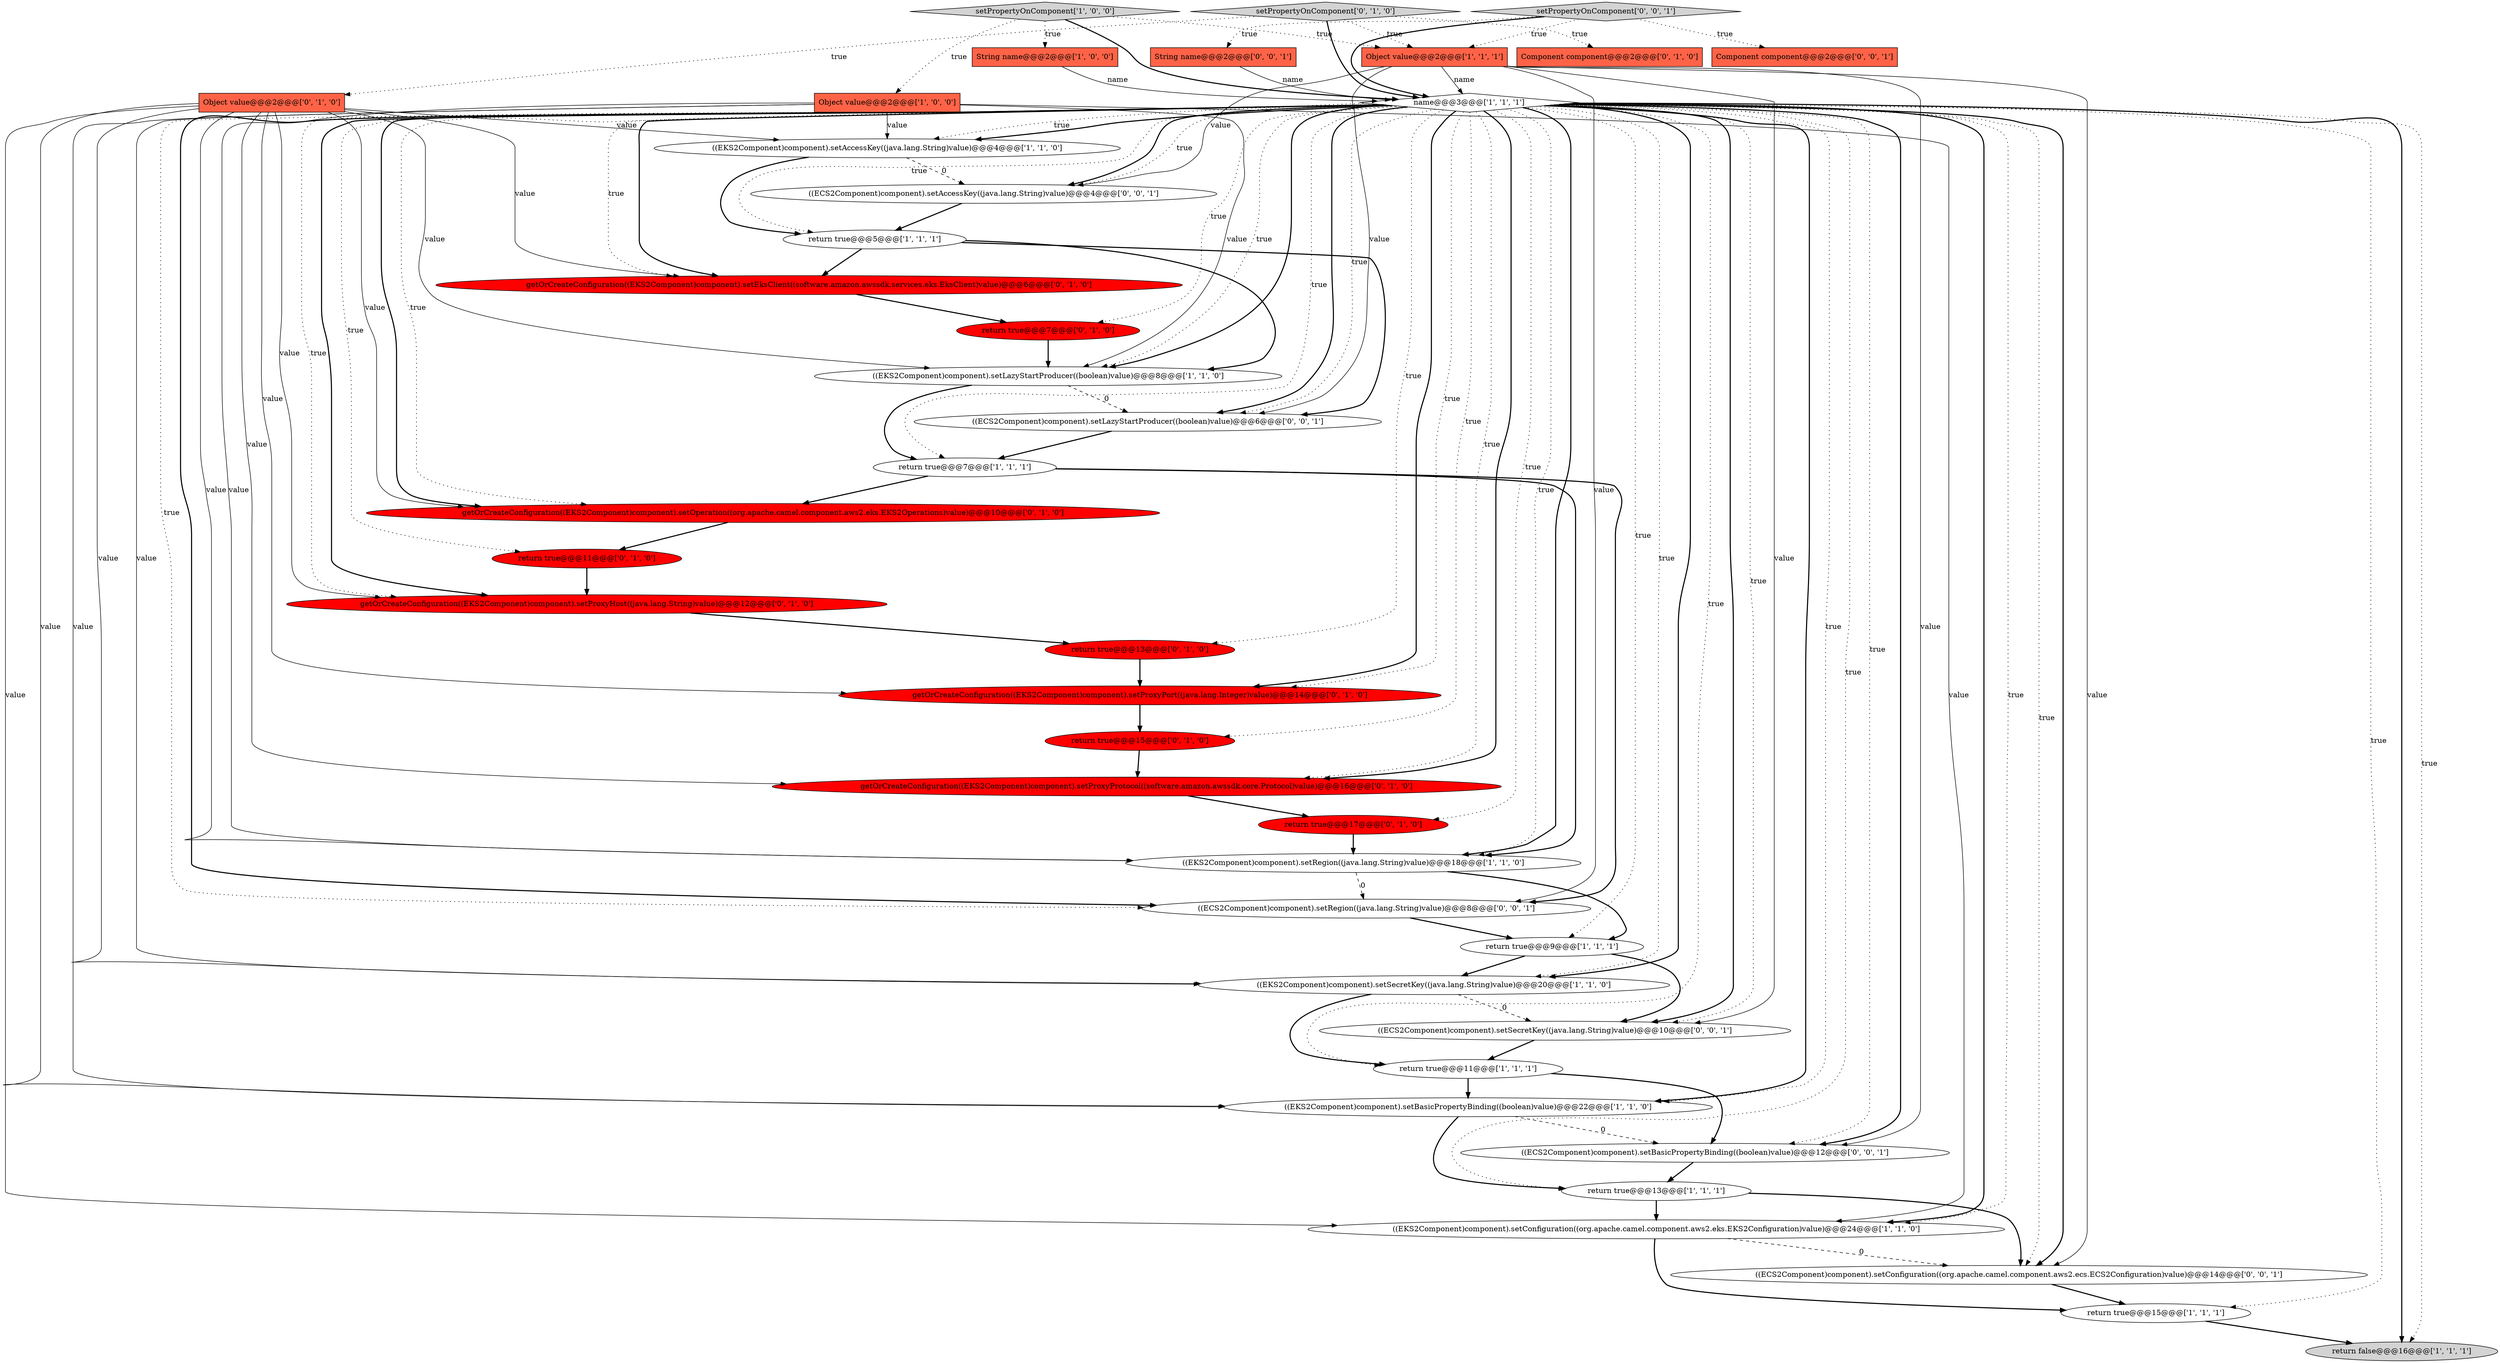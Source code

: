 digraph {
18 [style = filled, label = "getOrCreateConfiguration((EKS2Component)component).setProxyHost((java.lang.String)value)@@@12@@@['0', '1', '0']", fillcolor = red, shape = ellipse image = "AAA1AAABBB2BBB"];
28 [style = filled, label = "Component component@@@2@@@['0', '1', '0']", fillcolor = tomato, shape = box image = "AAA0AAABBB2BBB"];
31 [style = filled, label = "((ECS2Component)component).setRegion((java.lang.String)value)@@@8@@@['0', '0', '1']", fillcolor = white, shape = ellipse image = "AAA0AAABBB3BBB"];
30 [style = filled, label = "getOrCreateConfiguration((EKS2Component)component).setEksClient((software.amazon.awssdk.services.eks.EksClient)value)@@@6@@@['0', '1', '0']", fillcolor = red, shape = ellipse image = "AAA1AAABBB2BBB"];
3 [style = filled, label = "((EKS2Component)component).setSecretKey((java.lang.String)value)@@@20@@@['1', '1', '0']", fillcolor = white, shape = ellipse image = "AAA0AAABBB1BBB"];
6 [style = filled, label = "String name@@@2@@@['1', '0', '0']", fillcolor = tomato, shape = box image = "AAA0AAABBB1BBB"];
21 [style = filled, label = "Object value@@@2@@@['0', '1', '0']", fillcolor = tomato, shape = box image = "AAA0AAABBB2BBB"];
19 [style = filled, label = "return true@@@13@@@['0', '1', '0']", fillcolor = red, shape = ellipse image = "AAA1AAABBB2BBB"];
26 [style = filled, label = "return true@@@7@@@['0', '1', '0']", fillcolor = red, shape = ellipse image = "AAA1AAABBB2BBB"];
5 [style = filled, label = "return true@@@13@@@['1', '1', '1']", fillcolor = white, shape = ellipse image = "AAA0AAABBB1BBB"];
14 [style = filled, label = "((EKS2Component)component).setBasicPropertyBinding((boolean)value)@@@22@@@['1', '1', '0']", fillcolor = white, shape = ellipse image = "AAA0AAABBB1BBB"];
7 [style = filled, label = "Object value@@@2@@@['1', '0', '0']", fillcolor = tomato, shape = box image = "AAA0AAABBB1BBB"];
2 [style = filled, label = "((EKS2Component)component).setConfiguration((org.apache.camel.component.aws2.eks.EKS2Configuration)value)@@@24@@@['1', '1', '0']", fillcolor = white, shape = ellipse image = "AAA0AAABBB1BBB"];
17 [style = filled, label = "setPropertyOnComponent['1', '0', '0']", fillcolor = lightgray, shape = diamond image = "AAA0AAABBB1BBB"];
13 [style = filled, label = "return true@@@15@@@['1', '1', '1']", fillcolor = white, shape = ellipse image = "AAA0AAABBB1BBB"];
16 [style = filled, label = "return true@@@9@@@['1', '1', '1']", fillcolor = white, shape = ellipse image = "AAA0AAABBB1BBB"];
38 [style = filled, label = "((ECS2Component)component).setConfiguration((org.apache.camel.component.aws2.ecs.ECS2Configuration)value)@@@14@@@['0', '0', '1']", fillcolor = white, shape = ellipse image = "AAA0AAABBB3BBB"];
4 [style = filled, label = "((EKS2Component)component).setLazyStartProducer((boolean)value)@@@8@@@['1', '1', '0']", fillcolor = white, shape = ellipse image = "AAA0AAABBB1BBB"];
1 [style = filled, label = "((EKS2Component)component).setAccessKey((java.lang.String)value)@@@4@@@['1', '1', '0']", fillcolor = white, shape = ellipse image = "AAA0AAABBB1BBB"];
29 [style = filled, label = "return true@@@15@@@['0', '1', '0']", fillcolor = red, shape = ellipse image = "AAA1AAABBB2BBB"];
34 [style = filled, label = "Component component@@@2@@@['0', '0', '1']", fillcolor = tomato, shape = box image = "AAA0AAABBB3BBB"];
0 [style = filled, label = "return true@@@11@@@['1', '1', '1']", fillcolor = white, shape = ellipse image = "AAA0AAABBB1BBB"];
24 [style = filled, label = "getOrCreateConfiguration((EKS2Component)component).setProxyPort((java.lang.Integer)value)@@@14@@@['0', '1', '0']", fillcolor = red, shape = ellipse image = "AAA1AAABBB2BBB"];
25 [style = filled, label = "getOrCreateConfiguration((EKS2Component)component).setProxyProtocol((software.amazon.awssdk.core.Protocol)value)@@@16@@@['0', '1', '0']", fillcolor = red, shape = ellipse image = "AAA1AAABBB2BBB"];
36 [style = filled, label = "String name@@@2@@@['0', '0', '1']", fillcolor = tomato, shape = box image = "AAA0AAABBB3BBB"];
23 [style = filled, label = "return true@@@17@@@['0', '1', '0']", fillcolor = red, shape = ellipse image = "AAA1AAABBB2BBB"];
10 [style = filled, label = "name@@@3@@@['1', '1', '1']", fillcolor = white, shape = diamond image = "AAA0AAABBB1BBB"];
8 [style = filled, label = "((EKS2Component)component).setRegion((java.lang.String)value)@@@18@@@['1', '1', '0']", fillcolor = white, shape = ellipse image = "AAA0AAABBB1BBB"];
11 [style = filled, label = "return false@@@16@@@['1', '1', '1']", fillcolor = lightgray, shape = ellipse image = "AAA0AAABBB1BBB"];
37 [style = filled, label = "((ECS2Component)component).setBasicPropertyBinding((boolean)value)@@@12@@@['0', '0', '1']", fillcolor = white, shape = ellipse image = "AAA0AAABBB3BBB"];
12 [style = filled, label = "Object value@@@2@@@['1', '1', '1']", fillcolor = tomato, shape = box image = "AAA0AAABBB1BBB"];
35 [style = filled, label = "((ECS2Component)component).setLazyStartProducer((boolean)value)@@@6@@@['0', '0', '1']", fillcolor = white, shape = ellipse image = "AAA0AAABBB3BBB"];
9 [style = filled, label = "return true@@@5@@@['1', '1', '1']", fillcolor = white, shape = ellipse image = "AAA0AAABBB1BBB"];
33 [style = filled, label = "((ECS2Component)component).setAccessKey((java.lang.String)value)@@@4@@@['0', '0', '1']", fillcolor = white, shape = ellipse image = "AAA0AAABBB3BBB"];
27 [style = filled, label = "return true@@@11@@@['0', '1', '0']", fillcolor = red, shape = ellipse image = "AAA1AAABBB2BBB"];
15 [style = filled, label = "return true@@@7@@@['1', '1', '1']", fillcolor = white, shape = ellipse image = "AAA0AAABBB1BBB"];
20 [style = filled, label = "setPropertyOnComponent['0', '1', '0']", fillcolor = lightgray, shape = diamond image = "AAA0AAABBB2BBB"];
39 [style = filled, label = "((ECS2Component)component).setSecretKey((java.lang.String)value)@@@10@@@['0', '0', '1']", fillcolor = white, shape = ellipse image = "AAA0AAABBB3BBB"];
32 [style = filled, label = "setPropertyOnComponent['0', '0', '1']", fillcolor = lightgray, shape = diamond image = "AAA0AAABBB3BBB"];
22 [style = filled, label = "getOrCreateConfiguration((EKS2Component)component).setOperation((org.apache.camel.component.aws2.eks.EKS2Operations)value)@@@10@@@['0', '1', '0']", fillcolor = red, shape = ellipse image = "AAA1AAABBB2BBB"];
8->16 [style = bold, label=""];
10->8 [style = dotted, label="true"];
21->2 [style = solid, label="value"];
17->6 [style = dotted, label="true"];
10->38 [style = dotted, label="true"];
10->24 [style = bold, label=""];
10->31 [style = dotted, label="true"];
4->15 [style = bold, label=""];
10->3 [style = dotted, label="true"];
6->10 [style = solid, label="name"];
10->35 [style = bold, label=""];
10->30 [style = dotted, label="true"];
5->38 [style = bold, label=""];
9->35 [style = bold, label=""];
21->3 [style = solid, label="value"];
10->29 [style = dotted, label="true"];
19->24 [style = bold, label=""];
37->5 [style = bold, label=""];
0->14 [style = bold, label=""];
10->8 [style = bold, label=""];
10->39 [style = bold, label=""];
7->3 [style = solid, label="value"];
10->1 [style = dotted, label="true"];
10->4 [style = dotted, label="true"];
10->16 [style = dotted, label="true"];
21->30 [style = solid, label="value"];
10->11 [style = bold, label=""];
10->18 [style = dotted, label="true"];
16->3 [style = bold, label=""];
10->31 [style = bold, label=""];
10->14 [style = bold, label=""];
21->25 [style = solid, label="value"];
3->39 [style = dashed, label="0"];
30->26 [style = bold, label=""];
10->39 [style = dotted, label="true"];
18->19 [style = bold, label=""];
21->22 [style = solid, label="value"];
32->36 [style = dotted, label="true"];
23->8 [style = bold, label=""];
26->4 [style = bold, label=""];
32->12 [style = dotted, label="true"];
13->11 [style = bold, label=""];
32->10 [style = bold, label=""];
12->39 [style = solid, label="value"];
3->0 [style = bold, label=""];
10->25 [style = dotted, label="true"];
10->23 [style = dotted, label="true"];
12->10 [style = solid, label="name"];
10->25 [style = bold, label=""];
15->31 [style = bold, label=""];
10->24 [style = dotted, label="true"];
10->0 [style = dotted, label="true"];
10->26 [style = dotted, label="true"];
16->39 [style = bold, label=""];
10->2 [style = bold, label=""];
10->1 [style = bold, label=""];
4->35 [style = dashed, label="0"];
21->14 [style = solid, label="value"];
36->10 [style = solid, label="name"];
7->8 [style = solid, label="value"];
17->10 [style = bold, label=""];
10->18 [style = bold, label=""];
27->18 [style = bold, label=""];
1->33 [style = dashed, label="0"];
14->37 [style = dashed, label="0"];
32->34 [style = dotted, label="true"];
35->15 [style = bold, label=""];
7->14 [style = solid, label="value"];
10->9 [style = dotted, label="true"];
10->35 [style = dotted, label="true"];
1->9 [style = bold, label=""];
15->22 [style = bold, label=""];
10->13 [style = dotted, label="true"];
17->12 [style = dotted, label="true"];
7->4 [style = solid, label="value"];
10->2 [style = dotted, label="true"];
7->2 [style = solid, label="value"];
10->11 [style = dotted, label="true"];
10->19 [style = dotted, label="true"];
12->38 [style = solid, label="value"];
10->33 [style = bold, label=""];
21->24 [style = solid, label="value"];
21->1 [style = solid, label="value"];
10->37 [style = dotted, label="true"];
21->4 [style = solid, label="value"];
10->30 [style = bold, label=""];
15->8 [style = bold, label=""];
12->37 [style = solid, label="value"];
7->1 [style = solid, label="value"];
10->38 [style = bold, label=""];
14->5 [style = bold, label=""];
10->37 [style = bold, label=""];
10->22 [style = bold, label=""];
0->37 [style = bold, label=""];
31->16 [style = bold, label=""];
25->23 [style = bold, label=""];
9->4 [style = bold, label=""];
12->31 [style = solid, label="value"];
29->25 [style = bold, label=""];
10->3 [style = bold, label=""];
9->30 [style = bold, label=""];
24->29 [style = bold, label=""];
20->21 [style = dotted, label="true"];
21->8 [style = solid, label="value"];
10->33 [style = dotted, label="true"];
33->9 [style = bold, label=""];
10->5 [style = dotted, label="true"];
2->38 [style = dashed, label="0"];
2->13 [style = bold, label=""];
10->14 [style = dotted, label="true"];
20->10 [style = bold, label=""];
10->15 [style = dotted, label="true"];
21->18 [style = solid, label="value"];
12->33 [style = solid, label="value"];
5->2 [style = bold, label=""];
39->0 [style = bold, label=""];
12->35 [style = solid, label="value"];
22->27 [style = bold, label=""];
20->28 [style = dotted, label="true"];
10->4 [style = bold, label=""];
10->22 [style = dotted, label="true"];
17->7 [style = dotted, label="true"];
10->27 [style = dotted, label="true"];
20->12 [style = dotted, label="true"];
8->31 [style = dashed, label="0"];
38->13 [style = bold, label=""];
}
